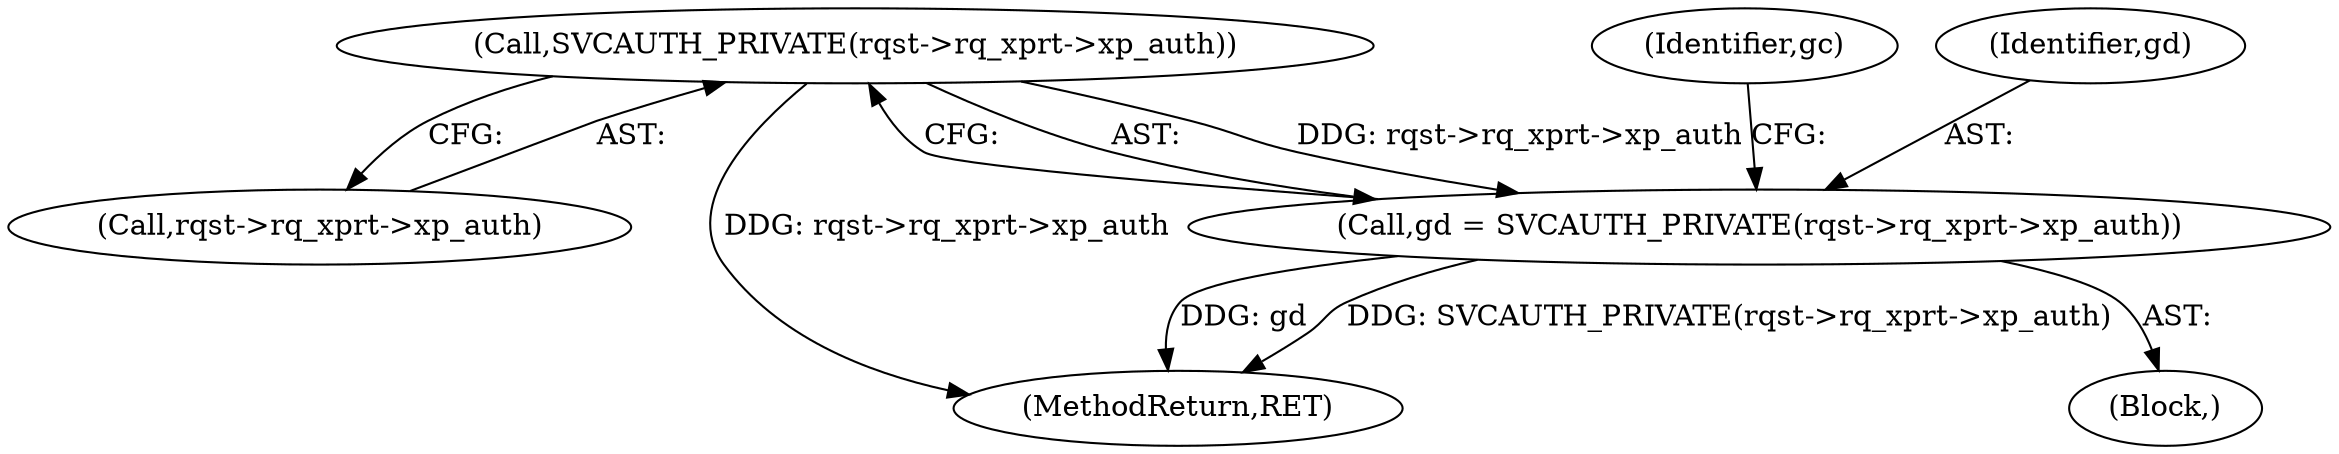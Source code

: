 digraph "0_krb5_5bb8a6b9c9eb8dd22bc9526751610aaa255ead9c_0@pointer" {
"1000128" [label="(Call,SVCAUTH_PRIVATE(rqst->rq_xprt->xp_auth))"];
"1000126" [label="(Call,gd = SVCAUTH_PRIVATE(rqst->rq_xprt->xp_auth))"];
"1000128" [label="(Call,SVCAUTH_PRIVATE(rqst->rq_xprt->xp_auth))"];
"1000108" [label="(Block,)"];
"1000129" [label="(Call,rqst->rq_xprt->xp_auth)"];
"1000135" [label="(Identifier,gc)"];
"1000126" [label="(Call,gd = SVCAUTH_PRIVATE(rqst->rq_xprt->xp_auth))"];
"1000484" [label="(MethodReturn,RET)"];
"1000127" [label="(Identifier,gd)"];
"1000128" -> "1000126"  [label="AST: "];
"1000128" -> "1000129"  [label="CFG: "];
"1000129" -> "1000128"  [label="AST: "];
"1000126" -> "1000128"  [label="CFG: "];
"1000128" -> "1000484"  [label="DDG: rqst->rq_xprt->xp_auth"];
"1000128" -> "1000126"  [label="DDG: rqst->rq_xprt->xp_auth"];
"1000126" -> "1000108"  [label="AST: "];
"1000127" -> "1000126"  [label="AST: "];
"1000135" -> "1000126"  [label="CFG: "];
"1000126" -> "1000484"  [label="DDG: gd"];
"1000126" -> "1000484"  [label="DDG: SVCAUTH_PRIVATE(rqst->rq_xprt->xp_auth)"];
}
